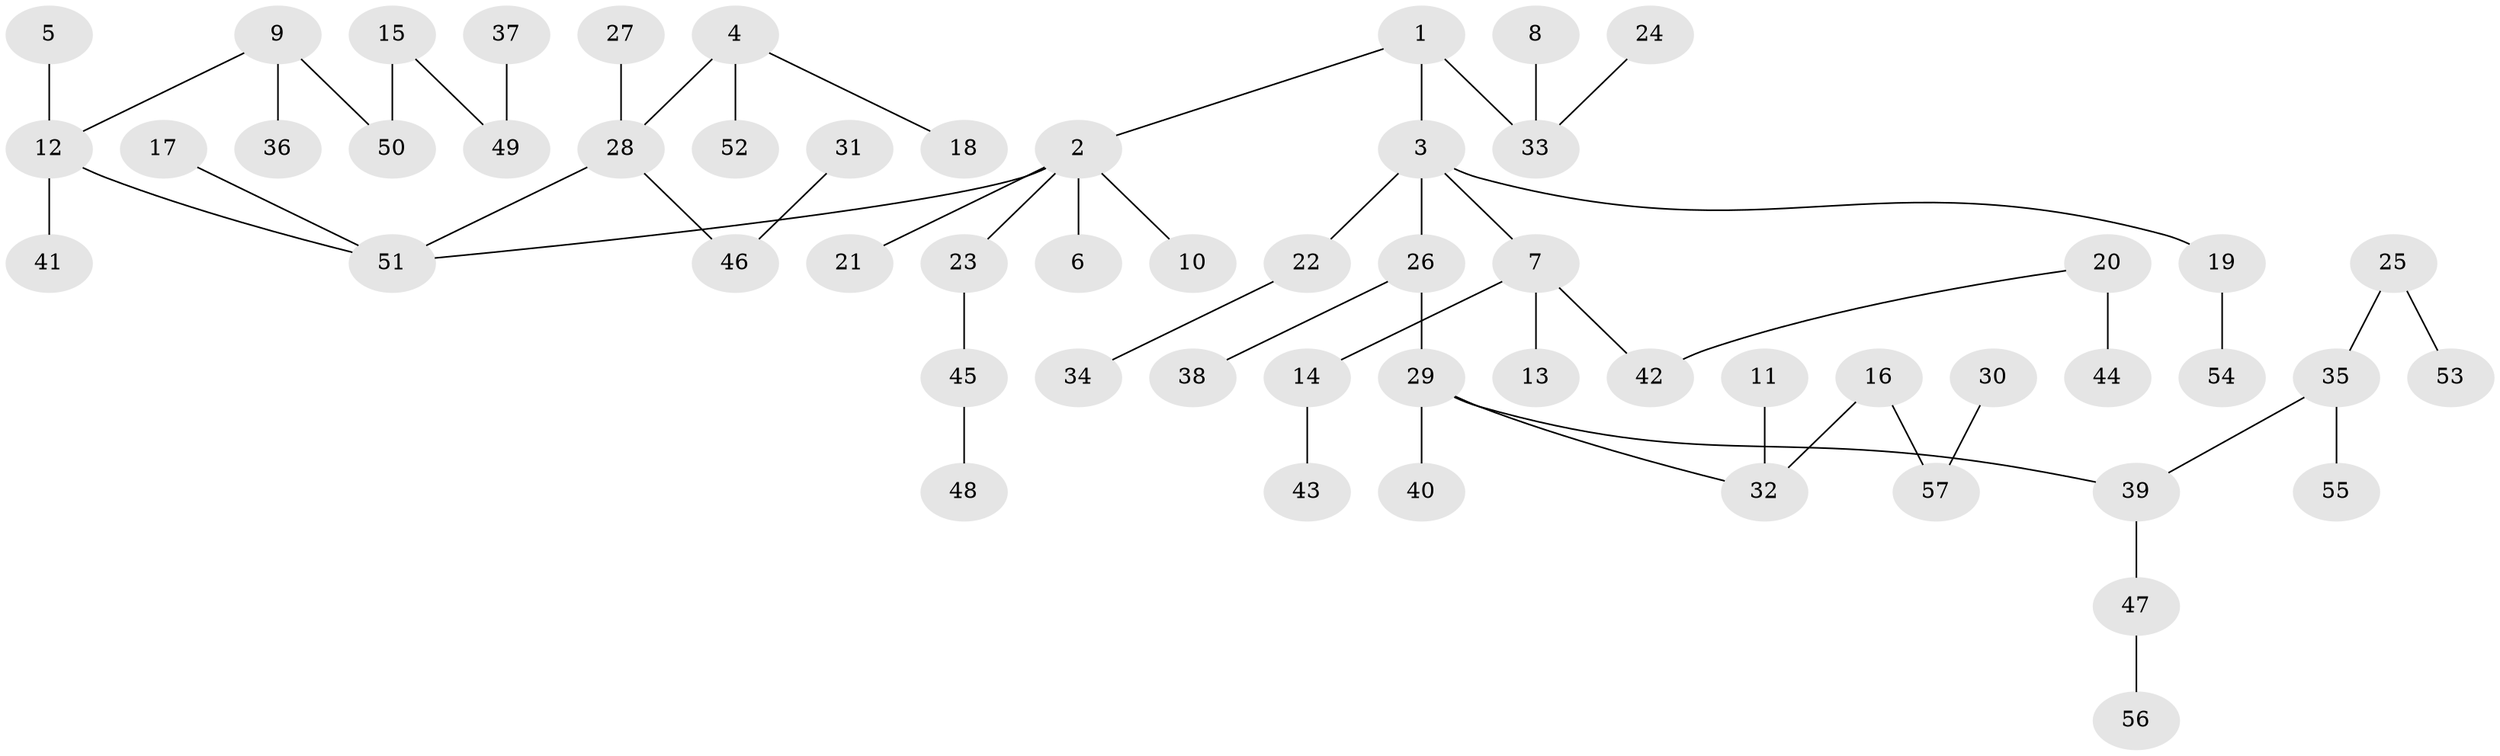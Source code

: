 // original degree distribution, {2: 0.3103448275862069, 6: 0.034482758620689655, 3: 0.08620689655172414, 4: 0.08620689655172414, 1: 0.46551724137931033, 5: 0.017241379310344827}
// Generated by graph-tools (version 1.1) at 2025/02/03/09/25 03:02:28]
// undirected, 57 vertices, 56 edges
graph export_dot {
graph [start="1"]
  node [color=gray90,style=filled];
  1;
  2;
  3;
  4;
  5;
  6;
  7;
  8;
  9;
  10;
  11;
  12;
  13;
  14;
  15;
  16;
  17;
  18;
  19;
  20;
  21;
  22;
  23;
  24;
  25;
  26;
  27;
  28;
  29;
  30;
  31;
  32;
  33;
  34;
  35;
  36;
  37;
  38;
  39;
  40;
  41;
  42;
  43;
  44;
  45;
  46;
  47;
  48;
  49;
  50;
  51;
  52;
  53;
  54;
  55;
  56;
  57;
  1 -- 2 [weight=1.0];
  1 -- 3 [weight=1.0];
  1 -- 33 [weight=1.0];
  2 -- 6 [weight=1.0];
  2 -- 10 [weight=1.0];
  2 -- 21 [weight=1.0];
  2 -- 23 [weight=1.0];
  2 -- 51 [weight=1.0];
  3 -- 7 [weight=1.0];
  3 -- 19 [weight=1.0];
  3 -- 22 [weight=1.0];
  3 -- 26 [weight=1.0];
  4 -- 18 [weight=1.0];
  4 -- 28 [weight=1.0];
  4 -- 52 [weight=1.0];
  5 -- 12 [weight=1.0];
  7 -- 13 [weight=1.0];
  7 -- 14 [weight=1.0];
  7 -- 42 [weight=1.0];
  8 -- 33 [weight=1.0];
  9 -- 12 [weight=1.0];
  9 -- 36 [weight=1.0];
  9 -- 50 [weight=1.0];
  11 -- 32 [weight=1.0];
  12 -- 41 [weight=1.0];
  12 -- 51 [weight=1.0];
  14 -- 43 [weight=1.0];
  15 -- 49 [weight=1.0];
  15 -- 50 [weight=1.0];
  16 -- 32 [weight=1.0];
  16 -- 57 [weight=1.0];
  17 -- 51 [weight=1.0];
  19 -- 54 [weight=1.0];
  20 -- 42 [weight=1.0];
  20 -- 44 [weight=1.0];
  22 -- 34 [weight=1.0];
  23 -- 45 [weight=1.0];
  24 -- 33 [weight=1.0];
  25 -- 35 [weight=1.0];
  25 -- 53 [weight=1.0];
  26 -- 29 [weight=1.0];
  26 -- 38 [weight=1.0];
  27 -- 28 [weight=1.0];
  28 -- 46 [weight=1.0];
  28 -- 51 [weight=1.0];
  29 -- 32 [weight=1.0];
  29 -- 39 [weight=1.0];
  29 -- 40 [weight=1.0];
  30 -- 57 [weight=1.0];
  31 -- 46 [weight=1.0];
  35 -- 39 [weight=1.0];
  35 -- 55 [weight=1.0];
  37 -- 49 [weight=1.0];
  39 -- 47 [weight=1.0];
  45 -- 48 [weight=1.0];
  47 -- 56 [weight=1.0];
}
